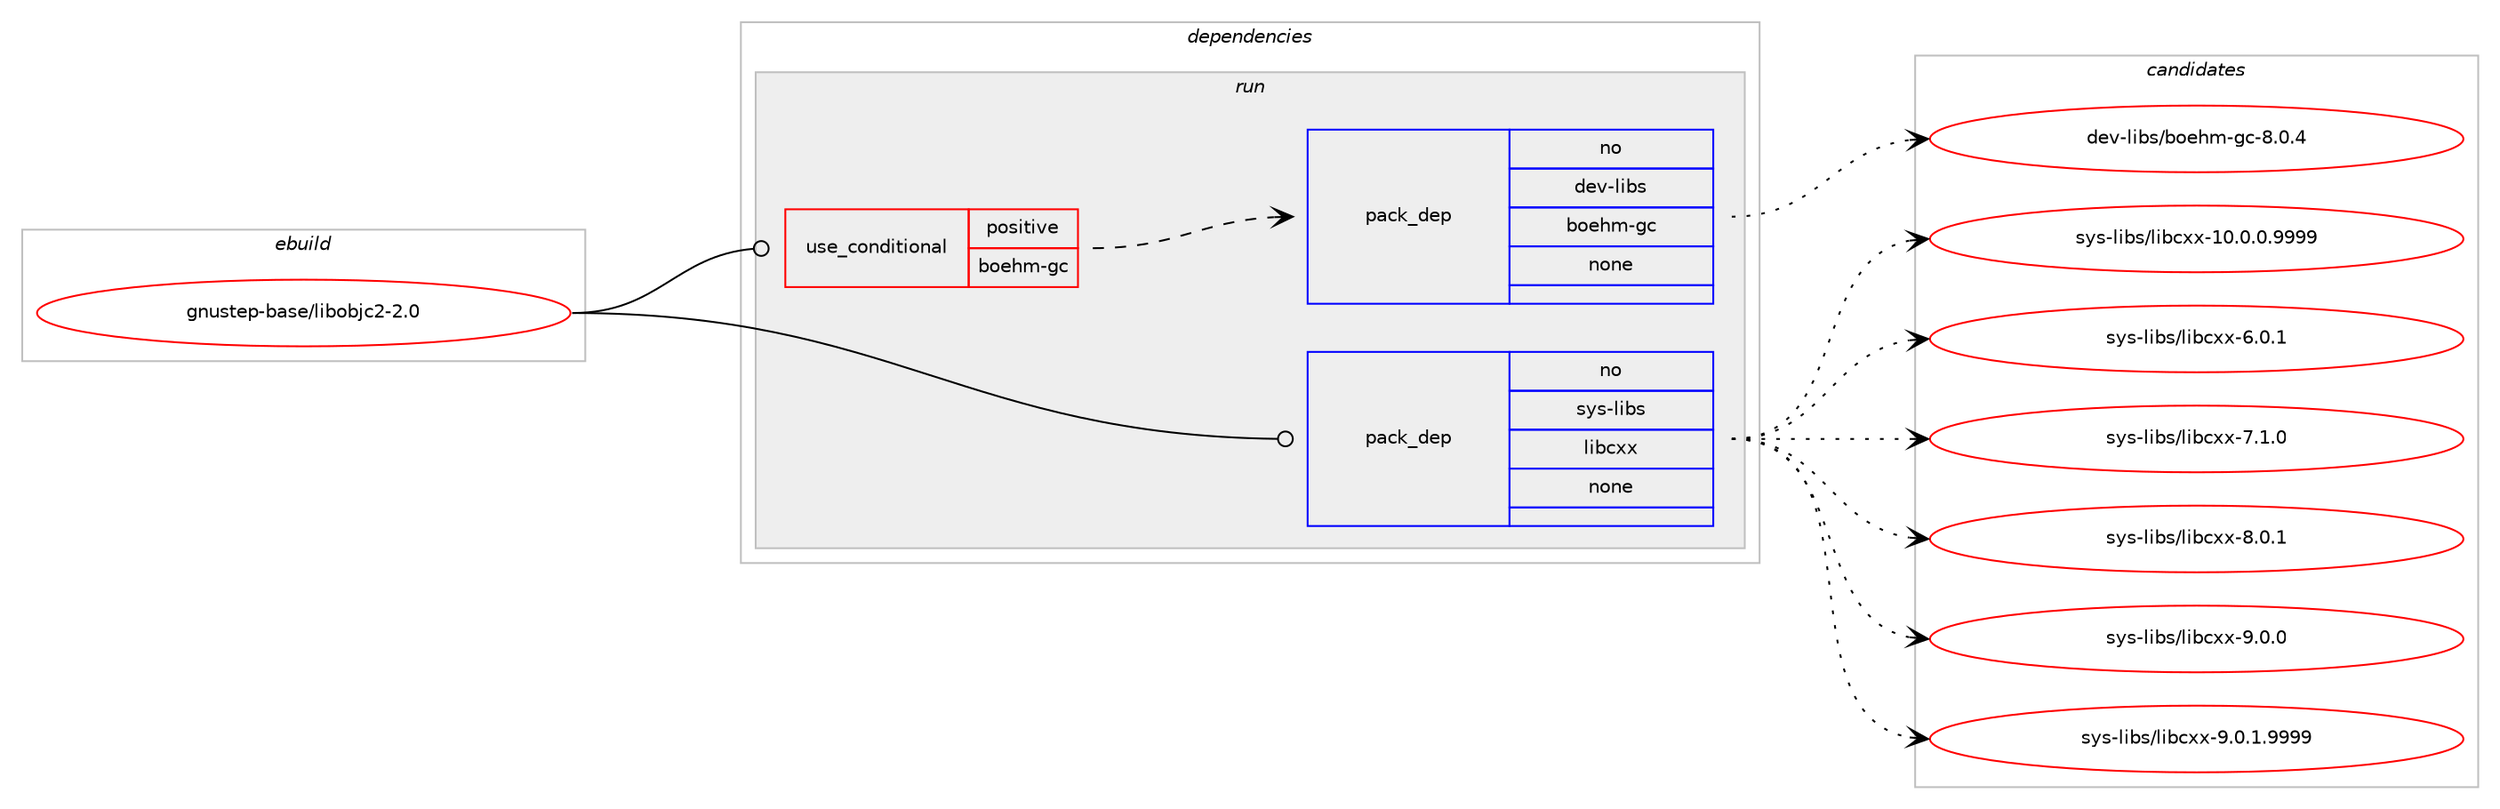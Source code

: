 digraph prolog {

# *************
# Graph options
# *************

newrank=true;
concentrate=true;
compound=true;
graph [rankdir=LR,fontname=Helvetica,fontsize=10,ranksep=1.5];#, ranksep=2.5, nodesep=0.2];
edge  [arrowhead=vee];
node  [fontname=Helvetica,fontsize=10];

# **********
# The ebuild
# **********

subgraph cluster_leftcol {
color=gray;
rank=same;
label=<<i>ebuild</i>>;
id [label="gnustep-base/libobjc2-2.0", color=red, width=4, href="../gnustep-base/libobjc2-2.0.svg"];
}

# ****************
# The dependencies
# ****************

subgraph cluster_midcol {
color=gray;
label=<<i>dependencies</i>>;
subgraph cluster_compile {
fillcolor="#eeeeee";
style=filled;
label=<<i>compile</i>>;
}
subgraph cluster_compileandrun {
fillcolor="#eeeeee";
style=filled;
label=<<i>compile and run</i>>;
}
subgraph cluster_run {
fillcolor="#eeeeee";
style=filled;
label=<<i>run</i>>;
subgraph cond186259 {
dependency750655 [label=<<TABLE BORDER="0" CELLBORDER="1" CELLSPACING="0" CELLPADDING="4"><TR><TD ROWSPAN="3" CELLPADDING="10">use_conditional</TD></TR><TR><TD>positive</TD></TR><TR><TD>boehm-gc</TD></TR></TABLE>>, shape=none, color=red];
subgraph pack551748 {
dependency750656 [label=<<TABLE BORDER="0" CELLBORDER="1" CELLSPACING="0" CELLPADDING="4" WIDTH="220"><TR><TD ROWSPAN="6" CELLPADDING="30">pack_dep</TD></TR><TR><TD WIDTH="110">no</TD></TR><TR><TD>dev-libs</TD></TR><TR><TD>boehm-gc</TD></TR><TR><TD>none</TD></TR><TR><TD></TD></TR></TABLE>>, shape=none, color=blue];
}
dependency750655:e -> dependency750656:w [weight=20,style="dashed",arrowhead="vee"];
}
id:e -> dependency750655:w [weight=20,style="solid",arrowhead="odot"];
subgraph pack551749 {
dependency750657 [label=<<TABLE BORDER="0" CELLBORDER="1" CELLSPACING="0" CELLPADDING="4" WIDTH="220"><TR><TD ROWSPAN="6" CELLPADDING="30">pack_dep</TD></TR><TR><TD WIDTH="110">no</TD></TR><TR><TD>sys-libs</TD></TR><TR><TD>libcxx</TD></TR><TR><TD>none</TD></TR><TR><TD></TD></TR></TABLE>>, shape=none, color=blue];
}
id:e -> dependency750657:w [weight=20,style="solid",arrowhead="odot"];
}
}

# **************
# The candidates
# **************

subgraph cluster_choices {
rank=same;
color=gray;
label=<<i>candidates</i>>;

subgraph choice551748 {
color=black;
nodesep=1;
choice100101118451081059811547981111011041094510399455646484652 [label="dev-libs/boehm-gc-8.0.4", color=red, width=4,href="../dev-libs/boehm-gc-8.0.4.svg"];
dependency750656:e -> choice100101118451081059811547981111011041094510399455646484652:w [style=dotted,weight="100"];
}
subgraph choice551749 {
color=black;
nodesep=1;
choice1151211154510810598115471081059899120120454948464846484657575757 [label="sys-libs/libcxx-10.0.0.9999", color=red, width=4,href="../sys-libs/libcxx-10.0.0.9999.svg"];
choice1151211154510810598115471081059899120120455446484649 [label="sys-libs/libcxx-6.0.1", color=red, width=4,href="../sys-libs/libcxx-6.0.1.svg"];
choice1151211154510810598115471081059899120120455546494648 [label="sys-libs/libcxx-7.1.0", color=red, width=4,href="../sys-libs/libcxx-7.1.0.svg"];
choice1151211154510810598115471081059899120120455646484649 [label="sys-libs/libcxx-8.0.1", color=red, width=4,href="../sys-libs/libcxx-8.0.1.svg"];
choice1151211154510810598115471081059899120120455746484648 [label="sys-libs/libcxx-9.0.0", color=red, width=4,href="../sys-libs/libcxx-9.0.0.svg"];
choice11512111545108105981154710810598991201204557464846494657575757 [label="sys-libs/libcxx-9.0.1.9999", color=red, width=4,href="../sys-libs/libcxx-9.0.1.9999.svg"];
dependency750657:e -> choice1151211154510810598115471081059899120120454948464846484657575757:w [style=dotted,weight="100"];
dependency750657:e -> choice1151211154510810598115471081059899120120455446484649:w [style=dotted,weight="100"];
dependency750657:e -> choice1151211154510810598115471081059899120120455546494648:w [style=dotted,weight="100"];
dependency750657:e -> choice1151211154510810598115471081059899120120455646484649:w [style=dotted,weight="100"];
dependency750657:e -> choice1151211154510810598115471081059899120120455746484648:w [style=dotted,weight="100"];
dependency750657:e -> choice11512111545108105981154710810598991201204557464846494657575757:w [style=dotted,weight="100"];
}
}

}
